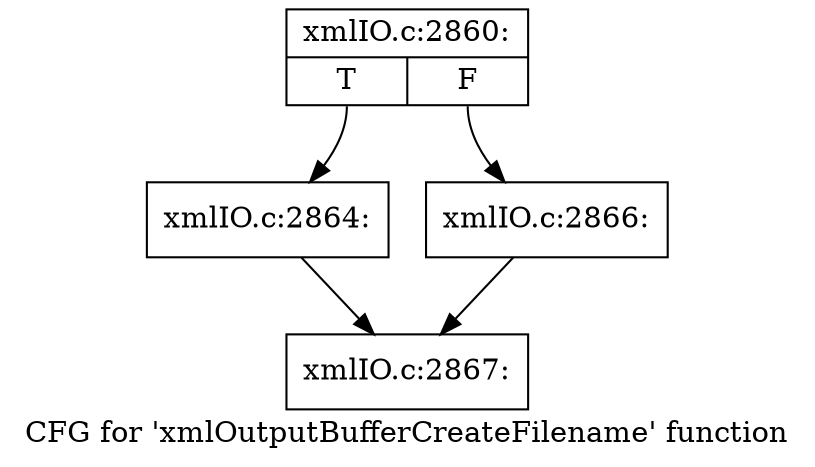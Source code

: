 digraph "CFG for 'xmlOutputBufferCreateFilename' function" {
	label="CFG for 'xmlOutputBufferCreateFilename' function";

	Node0x52ae4c0 [shape=record,label="{xmlIO.c:2860:|{<s0>T|<s1>F}}"];
	Node0x52ae4c0:s0 -> Node0x52c1b50;
	Node0x52ae4c0:s1 -> Node0x52c1ba0;
	Node0x52c1b50 [shape=record,label="{xmlIO.c:2864:}"];
	Node0x52c1b50 -> Node0x52c1210;
	Node0x52c1ba0 [shape=record,label="{xmlIO.c:2866:}"];
	Node0x52c1ba0 -> Node0x52c1210;
	Node0x52c1210 [shape=record,label="{xmlIO.c:2867:}"];
}
